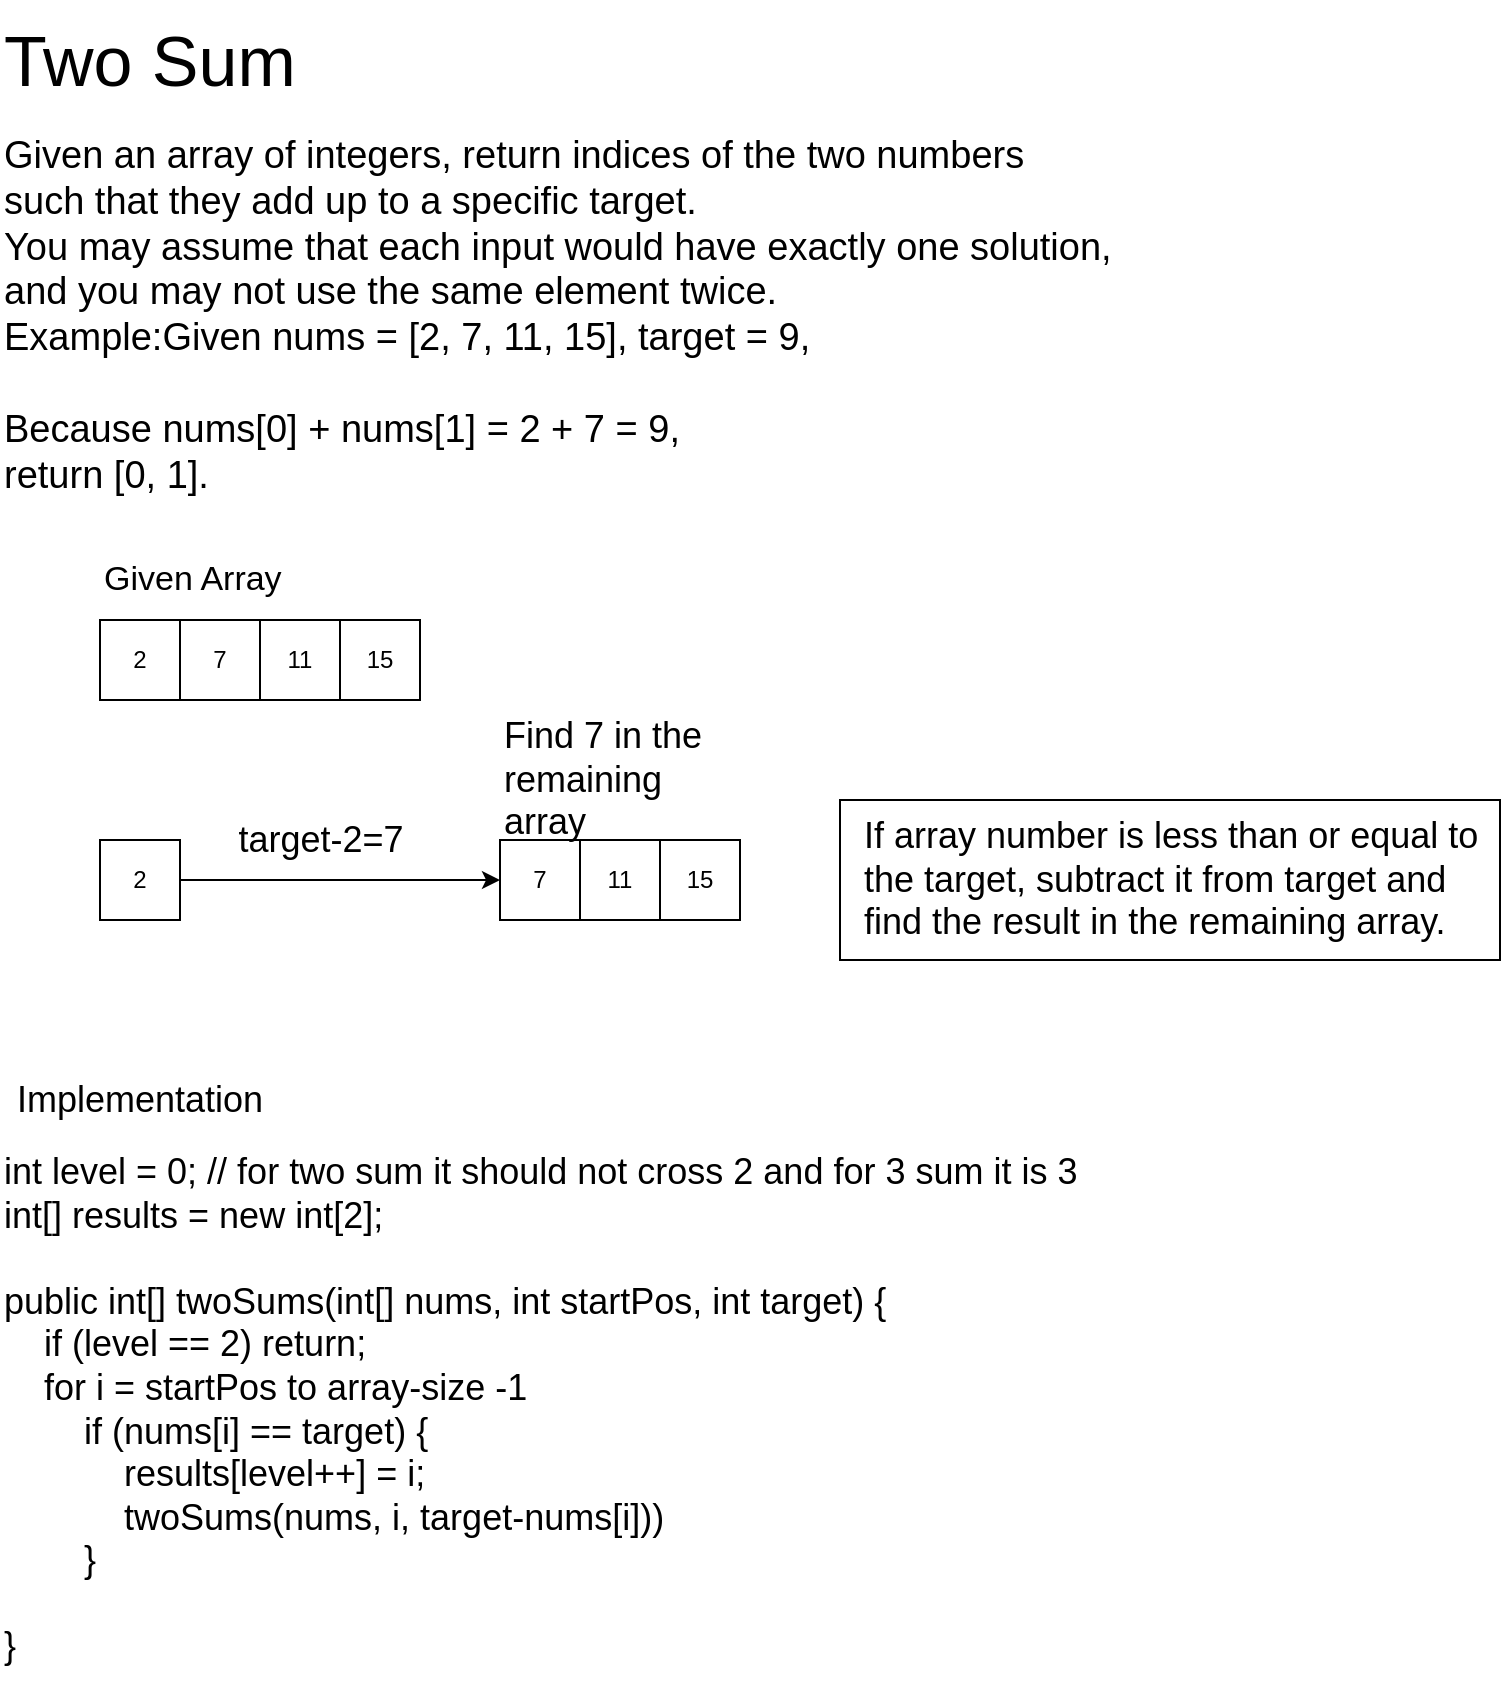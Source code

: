 <mxfile version="12.6.5" type="github">
  <diagram id="hKOfhL3Zno_I4Ylwi2E3" name="Page-1">
    <mxGraphModel dx="1352" dy="806" grid="1" gridSize="10" guides="1" tooltips="1" connect="1" arrows="1" fold="1" page="1" pageScale="1" pageWidth="850" pageHeight="1100" math="0" shadow="0">
      <root>
        <mxCell id="0"/>
        <mxCell id="1" parent="0"/>
        <mxCell id="uA478QOfjxfz7N-5Yo6L-16" value="" style="rounded=0;whiteSpace=wrap;html=1;fontSize=18;" vertex="1" parent="1">
          <mxGeometry x="440" y="460" width="330" height="80" as="geometry"/>
        </mxCell>
        <UserObject label="&lt;font style=&quot;font-size: 19px&quot;&gt;Given an array of integers, return&amp;nbsp;indices&amp;nbsp;of the two numbers &lt;br&gt;such that they add up to a specific target.&lt;br&gt;You may assume that each input would have&amp;nbsp;exactly&amp;nbsp;one solution, &lt;br&gt;and you may not use the&amp;nbsp;same&amp;nbsp;element twice.&lt;br&gt;Example:Given nums = [2, 7, 11, 15], target = 9,&lt;br&gt;&lt;br&gt;Because nums[0] + nums[1] = 2 + 7 = 9,&lt;br&gt;return [0, 1].&lt;/font&gt;" link="Given an array of integers, return indices of the two numbers such that they add up to a specific target.You may assume that each input would have exactly one solution, and you may not use the same element twice.Example:Given nums = [2, 7, 11, 15], target = 9,&#xa;&#xa;Because nums[0] + nums[1] = 2 + 7 = 9,&#xa;return [0, 1]." id="uA478QOfjxfz7N-5Yo6L-1">
          <mxCell style="text;html=1;" vertex="1" parent="1">
            <mxGeometry x="20" y="120" width="590" height="210" as="geometry"/>
          </mxCell>
        </UserObject>
        <mxCell id="uA478QOfjxfz7N-5Yo6L-2" value="&lt;font style=&quot;font-size: 35px&quot;&gt;Two Sum&lt;/font&gt;" style="text;html=1;strokeColor=none;fillColor=none;align=left;verticalAlign=middle;whiteSpace=wrap;rounded=0;" vertex="1" parent="1">
          <mxGeometry x="20" y="60" width="160" height="60" as="geometry"/>
        </mxCell>
        <mxCell id="uA478QOfjxfz7N-5Yo6L-3" value="2" style="rounded=0;whiteSpace=wrap;html=1;" vertex="1" parent="1">
          <mxGeometry x="70" y="370" width="40" height="40" as="geometry"/>
        </mxCell>
        <mxCell id="uA478QOfjxfz7N-5Yo6L-4" value="7" style="rounded=0;whiteSpace=wrap;html=1;" vertex="1" parent="1">
          <mxGeometry x="110" y="370" width="40" height="40" as="geometry"/>
        </mxCell>
        <mxCell id="uA478QOfjxfz7N-5Yo6L-5" value="11" style="rounded=0;whiteSpace=wrap;html=1;" vertex="1" parent="1">
          <mxGeometry x="150" y="370" width="40" height="40" as="geometry"/>
        </mxCell>
        <mxCell id="uA478QOfjxfz7N-5Yo6L-6" value="15" style="rounded=0;whiteSpace=wrap;html=1;" vertex="1" parent="1">
          <mxGeometry x="190" y="370" width="40" height="40" as="geometry"/>
        </mxCell>
        <mxCell id="uA478QOfjxfz7N-5Yo6L-7" value="2" style="rounded=0;whiteSpace=wrap;html=1;" vertex="1" parent="1">
          <mxGeometry x="70" y="480" width="40" height="40" as="geometry"/>
        </mxCell>
        <mxCell id="uA478QOfjxfz7N-5Yo6L-8" value="7" style="rounded=0;whiteSpace=wrap;html=1;" vertex="1" parent="1">
          <mxGeometry x="270" y="480" width="40" height="40" as="geometry"/>
        </mxCell>
        <mxCell id="uA478QOfjxfz7N-5Yo6L-9" value="11" style="rounded=0;whiteSpace=wrap;html=1;" vertex="1" parent="1">
          <mxGeometry x="310" y="480" width="40" height="40" as="geometry"/>
        </mxCell>
        <mxCell id="uA478QOfjxfz7N-5Yo6L-10" value="15" style="rounded=0;whiteSpace=wrap;html=1;" vertex="1" parent="1">
          <mxGeometry x="350" y="480" width="40" height="40" as="geometry"/>
        </mxCell>
        <mxCell id="uA478QOfjxfz7N-5Yo6L-11" value="&lt;font style=&quot;font-size: 17px&quot;&gt;Given Array&lt;/font&gt;" style="text;html=1;strokeColor=none;fillColor=none;align=left;verticalAlign=middle;whiteSpace=wrap;rounded=0;" vertex="1" parent="1">
          <mxGeometry x="70" y="340" width="110" height="20" as="geometry"/>
        </mxCell>
        <mxCell id="uA478QOfjxfz7N-5Yo6L-12" value="" style="endArrow=classic;html=1;entryX=0;entryY=0.5;entryDx=0;entryDy=0;exitX=1;exitY=0.5;exitDx=0;exitDy=0;" edge="1" parent="1" source="uA478QOfjxfz7N-5Yo6L-7" target="uA478QOfjxfz7N-5Yo6L-8">
          <mxGeometry width="50" height="50" relative="1" as="geometry">
            <mxPoint x="20" y="590" as="sourcePoint"/>
            <mxPoint x="70" y="540" as="targetPoint"/>
          </mxGeometry>
        </mxCell>
        <mxCell id="uA478QOfjxfz7N-5Yo6L-13" value="target-2=7" style="text;html=1;align=center;verticalAlign=middle;resizable=0;points=[];labelBackgroundColor=#ffffff;fontSize=18;" vertex="1" connectable="0" parent="uA478QOfjxfz7N-5Yo6L-12">
          <mxGeometry x="-0.325" y="-2" relative="1" as="geometry">
            <mxPoint x="16" y="-22" as="offset"/>
          </mxGeometry>
        </mxCell>
        <mxCell id="uA478QOfjxfz7N-5Yo6L-14" value="If array number is less than or equal to the target, subtract it from target and find the result in the remaining array." style="text;html=1;strokeColor=none;fillColor=none;align=left;verticalAlign=middle;whiteSpace=wrap;rounded=0;fontSize=18;" vertex="1" parent="1">
          <mxGeometry x="450" y="450" width="310" height="100" as="geometry"/>
        </mxCell>
        <mxCell id="uA478QOfjxfz7N-5Yo6L-15" value="Find 7 in the remaining array" style="text;html=1;strokeColor=none;fillColor=none;align=left;verticalAlign=middle;whiteSpace=wrap;rounded=0;fontSize=18;" vertex="1" parent="1">
          <mxGeometry x="270" y="440" width="120" height="20" as="geometry"/>
        </mxCell>
        <mxCell id="uA478QOfjxfz7N-5Yo6L-17" value="Implementation" style="text;html=1;strokeColor=none;fillColor=none;align=center;verticalAlign=middle;whiteSpace=wrap;rounded=0;fontSize=18;" vertex="1" parent="1">
          <mxGeometry x="20" y="600" width="140" height="20" as="geometry"/>
        </mxCell>
        <mxCell id="uA478QOfjxfz7N-5Yo6L-24" value="int level = 0; // for two sum it should not cross 2 and for 3 sum it is 3&lt;br&gt;int[] results = new int[2];&lt;br&gt;&lt;br&gt;public int[] twoSums(int[] nums, int startPos, int target) {&lt;br&gt;&amp;nbsp; &amp;nbsp; if (level == 2) return;&lt;br&gt;&amp;nbsp; &amp;nbsp; for i = startPos to array-size -1&lt;br&gt;&amp;nbsp; &amp;nbsp; &amp;nbsp; &amp;nbsp; if (nums[i] == target) {&amp;nbsp; &amp;nbsp; &amp;nbsp; &amp;nbsp; &amp;nbsp; &amp;nbsp;&amp;nbsp;&lt;br&gt;&amp;nbsp; &amp;nbsp; &amp;nbsp; &amp;nbsp; &amp;nbsp; &amp;nbsp; results[level++] = i;&lt;br&gt;&amp;nbsp; &amp;nbsp; &amp;nbsp; &amp;nbsp; &amp;nbsp; &amp;nbsp; twoSums(nums, i, target-nums[i]))&lt;br&gt;&amp;nbsp; &amp;nbsp; &amp;nbsp; &amp;nbsp; }&lt;br&gt;&amp;nbsp; &amp;nbsp;&amp;nbsp;&lt;br&gt;}" style="text;html=1;strokeColor=none;fillColor=none;align=left;verticalAlign=middle;whiteSpace=wrap;rounded=0;fontSize=18;" vertex="1" parent="1">
          <mxGeometry x="20" y="630" width="580" height="270" as="geometry"/>
        </mxCell>
      </root>
    </mxGraphModel>
  </diagram>
</mxfile>
